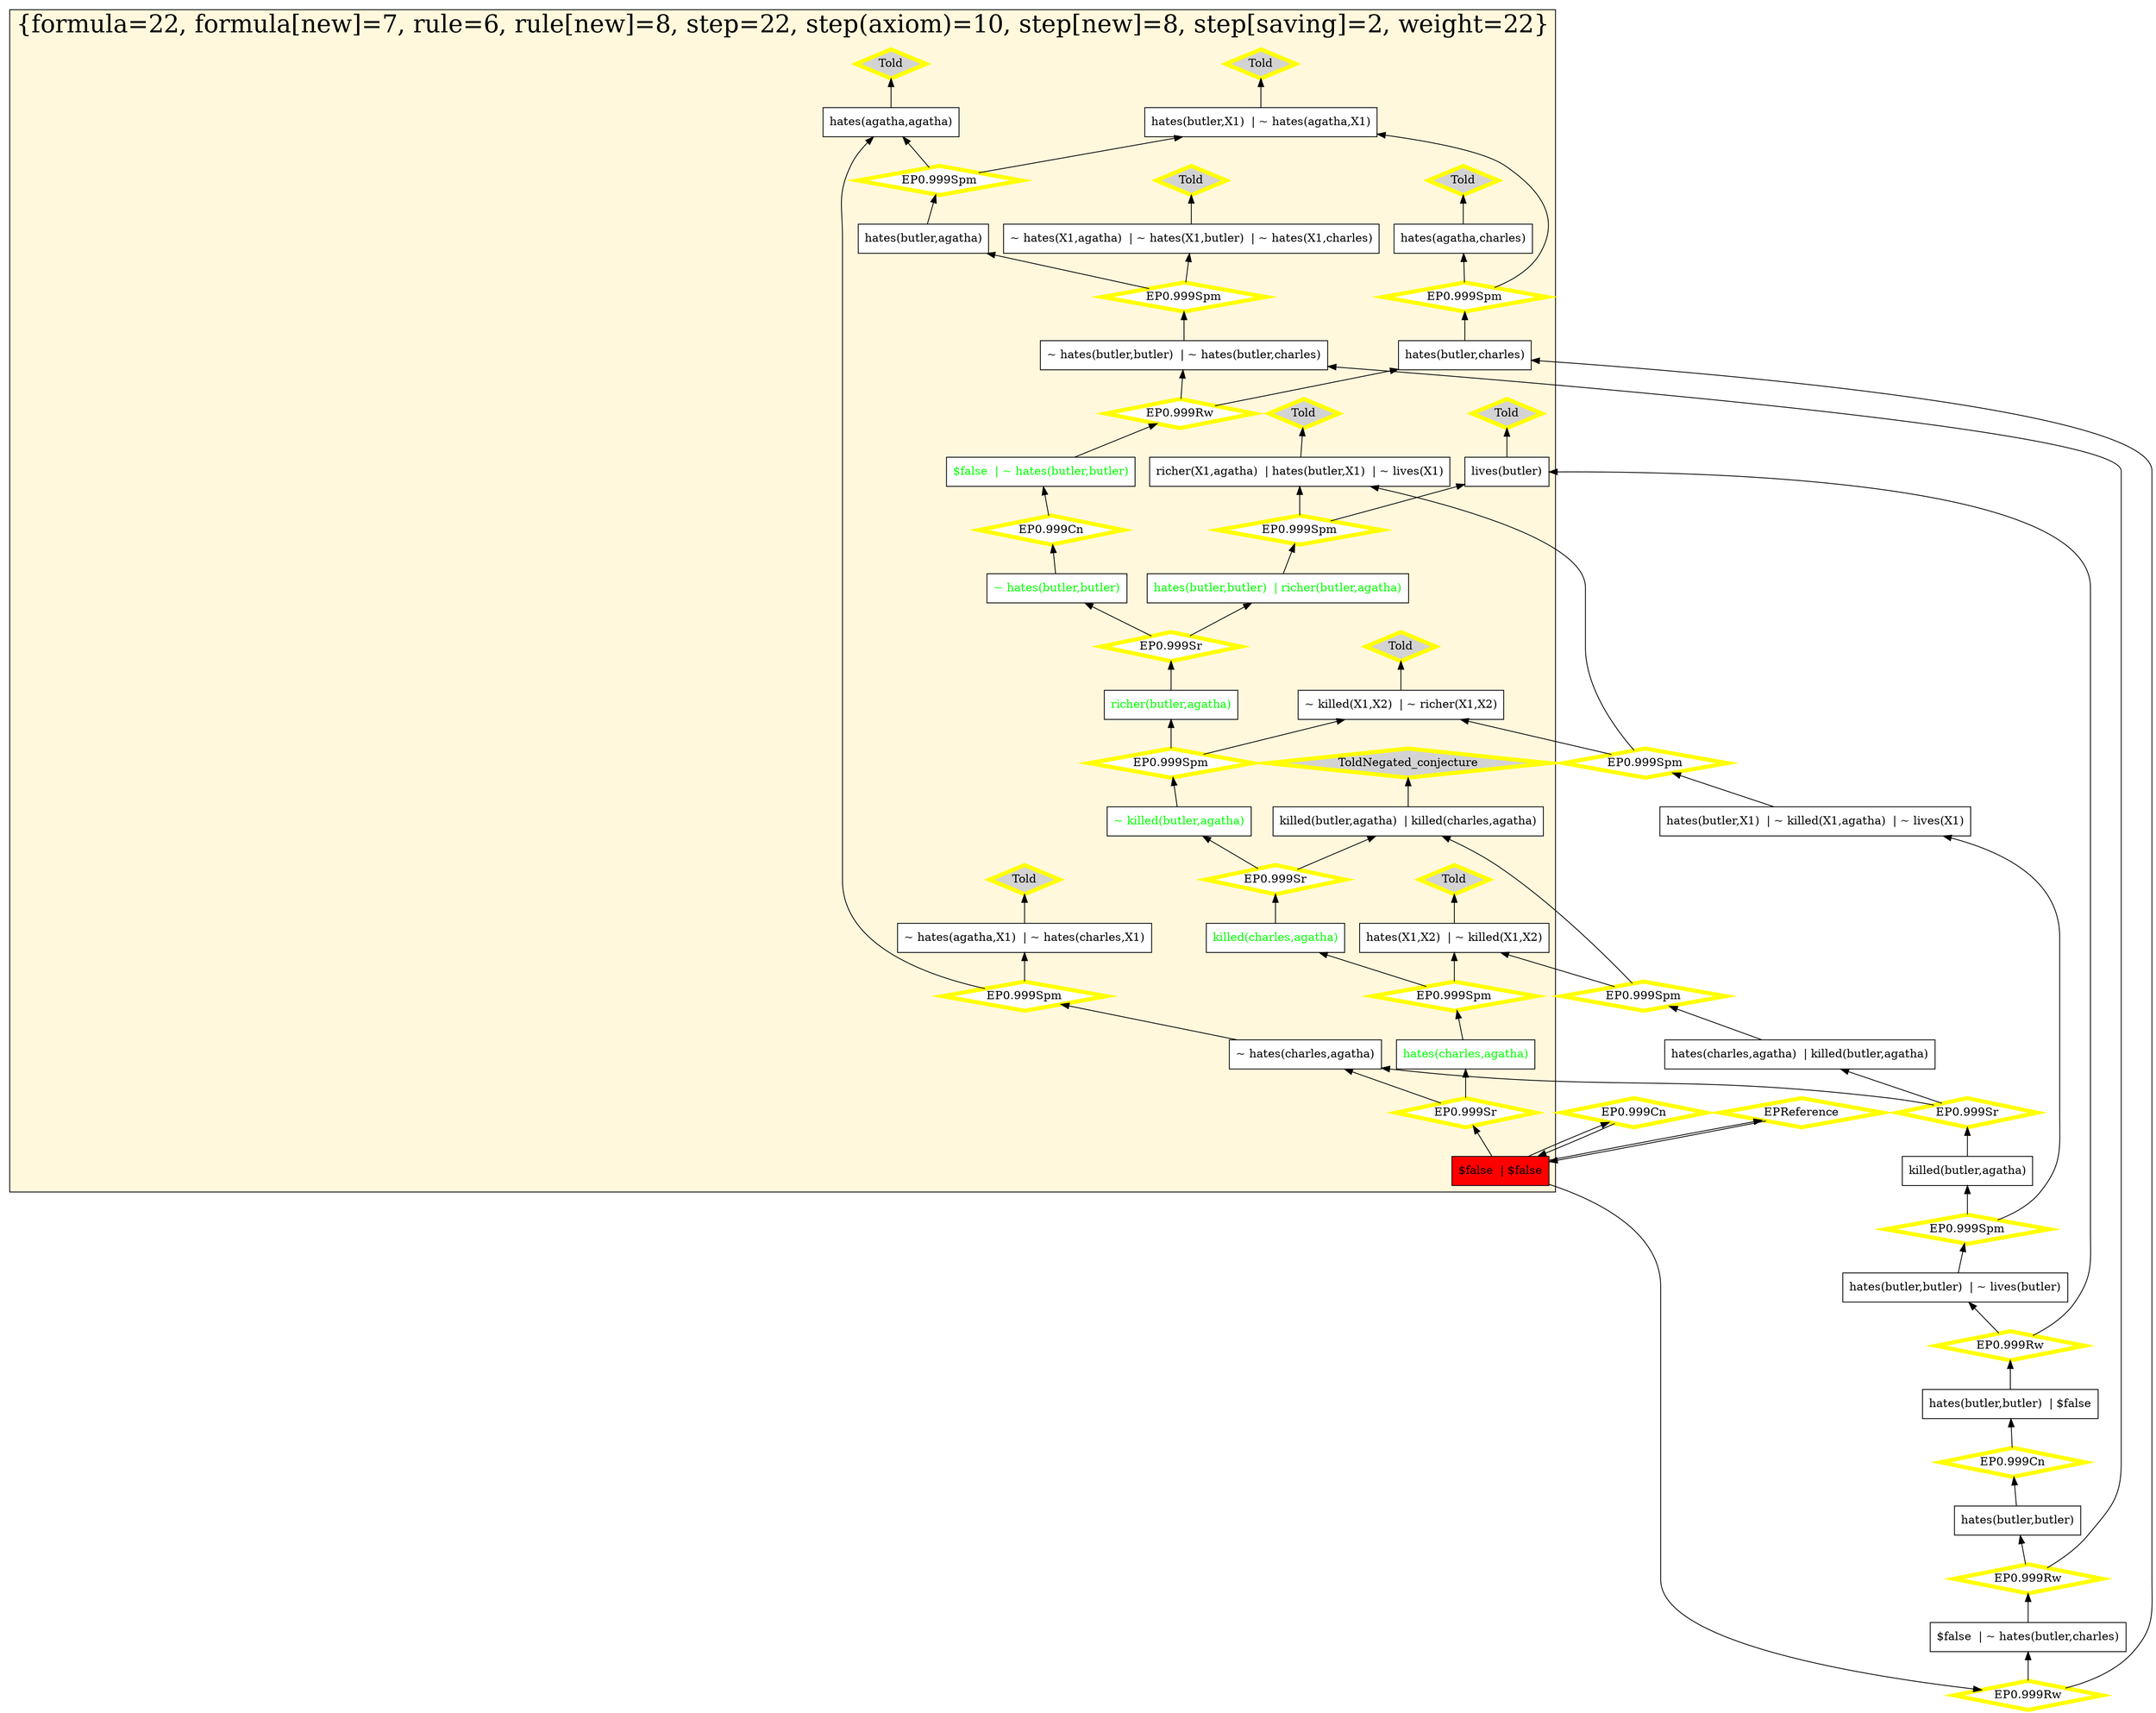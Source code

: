 digraph g 
{ rankdir=BT;
   
  "x_970" [ URL="http://inference-web.org/proofs/tptp/Solutions/PUZ/PUZ001-1/EP---1.1/answer.owl#ns_5_conclusion" color="black" shape="box" label="~ hates(agatha,X1)  | ~ hates(charles,X1)" fillcolor="white" style="filled"  ];
  "x_940" [ URL="http://inference-web.org/proofs/tptp/Solutions/PUZ/PUZ001-1/EP---1.1/answer.owl#ns_14_conclusion" color="black" shape="box" label="hates(butler,agatha)" fillcolor="white" style="filled"  ];
  "x_971" [ fontcolor="green" color="black" shape="box" label="hates(charles,agatha)" fillcolor="white" style="filled"  ];
  "x_857" [ URL="http://inference-web.org/proofs/tptp/Solutions/PUZ/PUZ001-1/EP---1.1/answer.owl#ns_4_conclusion" color="black" shape="box" label="~ killed(X1,X2)  | ~ richer(X1,X2)" fillcolor="white" style="filled"  ];
  "x_973" [ fontcolor="green" color="black" shape="box" label="richer(butler,agatha)" fillcolor="white" style="filled"  ];
  "x_861" [ fontcolor="green" color="black" shape="box" label="~ hates(butler,butler)" fillcolor="white" style="filled"  ];
  "x_998" [ URL="http://inference-web.org/proofs/tptp/Solutions/PUZ/PUZ001-1/EP---1.1/answer.owl#ns_16_conclusion" color="black" shape="box" label="~ hates(charles,agatha)" fillcolor="white" style="filled"  ];
  "x_975" [ URL="http://inference-web.org/proofs/tptp/Solutions/PUZ/PUZ001-1/EP---1.1/answer.owl#ns_31_conclusion" color="black" shape="box" label="hates(butler,butler)" fillcolor="white" style="filled"  ];
  "x_830" [ URL="http://inference-web.org/proofs/tptp/Solutions/PUZ/PUZ001-1/EP---1.1/answer.owl#ns_22_conclusion" color="black" shape="box" label="~ hates(butler,butler)  | ~ hates(butler,charles)" fillcolor="white" style="filled"  ];
  "x_830" [ color="black" shape="box" label="~ hates(butler,butler)  | ~ hates(butler,charles)" fillcolor="white" style="filled"  ];
  "x_886" [ fontcolor="green" color="black" shape="box" label="~ hates(butler,butler)  | $false" fillcolor="white" style="filled"  ];
  "x_904" [ color="black" shape="box" label="lives(butler)" fillcolor="white" style="filled"  ];
  "x_977" [ URL="http://inference-web.org/proofs/tptp/Solutions/PUZ/PUZ001-1/EP---1.1/answer.owl#ns_34_conclusion" color="black" shape="box" label="$false" fillcolor="red" style="filled"  ];
  "x_829" [ URL="http://inference-web.org/proofs/tptp/Solutions/PUZ/PUZ001-1/EP---1.1/answer.owl#ns_13_conclusion" color="black" shape="box" label="hates(charles,agatha)  | killed(butler,agatha)" fillcolor="white" style="filled"  ];
  "x_1002" [ color="black" shape="box" label="hates(X1,X2)  | ~ killed(X1,X2)" fillcolor="white" style="filled"  ];
  "x_977" [ color="black" shape="box" label="$false" fillcolor="red" style="filled"  ];
  "x_861" [ fontcolor="green" color="black" shape="box" label="~ hates(butler,butler)" fillcolor="white" style="filled"  ];
  "x_971" [ fontcolor="green" color="black" shape="box" label="hates(charles,agatha)" fillcolor="white" style="filled"  ];
  "x_858" [ URL="http://inference-web.org/proofs/tptp/Solutions/PUZ/PUZ001-1/EP---1.1/answer.owl#ns_10_conclusion" color="black" shape="box" label="hates(butler,X1)  | ~ hates(agatha,X1)" fillcolor="white" style="filled"  ];
  "x_945" [ URL="http://inference-web.org/proofs/tptp/Solutions/PUZ/PUZ001-1/EP---1.1/answer.owl#ns_8_conclusion" color="black" shape="box" label="hates(agatha,charles)" fillcolor="white" style="filled"  ];
  "x_1002" [ URL="http://inference-web.org/proofs/tptp/Solutions/PUZ/PUZ001-1/EP---1.1/answer.owl#ns_9_conclusion" color="black" shape="box" label="hates(X1,X2)  | ~ killed(X1,X2)" fillcolor="white" style="filled"  ];
  "x_857" [ color="black" shape="box" label="~ killed(X1,X2)  | ~ richer(X1,X2)" fillcolor="white" style="filled"  ];
  "x_924" [ fontcolor="green" color="black" shape="box" label="~ killed(butler,agatha)" fillcolor="white" style="filled"  ];
  "x_919" [ URL="http://inference-web.org/proofs/tptp/Solutions/PUZ/PUZ001-1/EP---1.1/answer.owl#ns_29_conclusion" color="black" shape="box" label="hates(butler,butler)  | ~ lives(butler)" fillcolor="white" style="filled"  ];
  "x_794" [ URL="http://inference-web.org/proofs/tptp/Solutions/PUZ/PUZ001-1/EP---1.1/answer.owl#ns_18_conclusion" color="black" shape="box" label="hates(butler,X1)  | ~ killed(X1,agatha)  | ~ lives(X1)" fillcolor="white" style="filled"  ];
  "x_920" [ color="black" shape="box" label="hates(butler,charles)" fillcolor="white" style="filled"  ];
  "x_877" [ URL="http://inference-web.org/proofs/tptp/Solutions/PUZ/PUZ001-1/EP---1.1/answer.owl#ns_32_conclusion" color="black" shape="box" label="$false  | ~ hates(butler,charles)" fillcolor="white" style="filled"  ];
  "x_904" [ URL="http://inference-web.org/proofs/tptp/Solutions/PUZ/PUZ001-1/EP---1.1/answer.owl#ns_2_conclusion" color="black" shape="box" label="lives(butler)" fillcolor="white" style="filled"  ];
  "x_973" [ fontcolor="green" color="black" shape="box" label="richer(butler,agatha)" fillcolor="white" style="filled"  ];
  "x_879" [ fontcolor="green" color="black" shape="box" label="killed(charles,agatha)" fillcolor="white" style="filled"  ];
  "x_893" [ fontcolor="green" color="black" shape="box" label="hates(butler,butler)  | richer(butler,agatha)" fillcolor="white" style="filled"  ];
  "x_924" [ fontcolor="green" color="black" shape="box" label="~ killed(butler,agatha)" fillcolor="white" style="filled"  ];
  "x_962" [ URL="http://inference-web.org/proofs/tptp/Solutions/PUZ/PUZ001-1/EP---1.1/answer.owl#ns_7_conclusion" color="black" shape="box" label="hates(agatha,agatha)" fillcolor="white" style="filled"  ];
  "x_920" [ URL="http://inference-web.org/proofs/tptp/Solutions/PUZ/PUZ001-1/EP---1.1/answer.owl#ns_15_conclusion" color="black" shape="box" label="hates(butler,charles)" fillcolor="white" style="filled"  ];
  "x_898" [ color="black" shape="box" label="richer(X1,agatha)  | hates(butler,X1)  | ~ lives(X1)" fillcolor="white" style="filled"  ];
  "x_890" [ URL="http://inference-web.org/proofs/tptp/Solutions/PUZ/PUZ001-1/EP---1.1/answer.owl#ns_30_conclusion" color="black" shape="box" label="hates(butler,butler)  | $false" fillcolor="white" style="filled"  ];
  "x_977" [ URL="http://inference-web.org/proofs/tptp/Solutions/PUZ/PUZ001-1/EP---1.1/answer.owl#ns_35_conclusion" color="black" shape="box" label="$false" fillcolor="red" style="filled"  ];
  "x_788" [ color="black" shape="box" label="killed(butler,agatha)  | killed(charles,agatha)" fillcolor="white" style="filled"  ];
  "x_893" [ fontcolor="green" color="black" shape="box" label="hates(butler,butler)  | richer(butler,agatha)" fillcolor="white" style="filled"  ];
  "x_810" [ URL="http://inference-web.org/proofs/tptp/Solutions/PUZ/PUZ001-1/EP---1.1/answer.owl#ns_6_conclusion" color="black" shape="box" label="~ hates(X1,agatha)  | ~ hates(X1,butler)  | ~ hates(X1,charles)" fillcolor="white" style="filled"  ];
  "x_1023" [ URL="http://inference-web.org/proofs/tptp/Solutions/PUZ/PUZ001-1/EP---1.1/answer.owl#ns_25_conclusion" color="black" shape="box" label="killed(butler,agatha)" fillcolor="white" style="filled"  ];
  "x_977" [ URL="http://inference-web.org/proofs/tptp/Solutions/PUZ/PUZ001-1/EP---1.1/answer.owl#ns_33_conclusion" color="black" shape="box" label="$false  | $false" fillcolor="red" style="filled"  ];
  "x_788" [ URL="http://inference-web.org/proofs/tptp/Solutions/PUZ/PUZ001-1/EP---1.1/answer.owl#ns_12_conclusion" color="black" shape="box" label="killed(butler,agatha)  | killed(charles,agatha)" fillcolor="white" style="filled"  ];
  "x_886" [ fontcolor="green" color="black" shape="box" label="$false  | ~ hates(butler,butler)" fillcolor="white" style="filled"  ];
  "x_898" [ URL="http://inference-web.org/proofs/tptp/Solutions/PUZ/PUZ001-1/EP---1.1/answer.owl#ns_11_conclusion" color="black" shape="box" label="richer(X1,agatha)  | hates(butler,X1)  | ~ lives(X1)" fillcolor="white" style="filled"  ];
  "x_998" [ color="black" shape="box" label="~ hates(charles,agatha)" fillcolor="white" style="filled"  ];
  "490ca8fb:1242f8625f3:-781e" [ URL="http://browser.inference-web.org/iwbrowser/BrowseNodeSet?url=http%3A%2F%2Finference-web.org%2Fproofs%2Ftptp%2FSolutions%2FPUZ%2FPUZ001-1%2FEP---0.999%2Fanswer.owl%23ns_27" color="yellow" shape="diamond" label="EP0.999Rw" fillcolor="white" style="filled" penwidth="5"  ];
  "x_886" -> "490ca8fb:1242f8625f3:-781e";
  "490ca8fb:1242f8625f3:-781e" -> "x_830";
  "490ca8fb:1242f8625f3:-781e" -> "x_920";
  "490ca8fb:1242f8625f3:-77d9" [ URL="http://browser.inference-web.org/iwbrowser/BrowseNodeSet?url=http%3A%2F%2Finference-web.org%2Fproofs%2Ftptp%2FSolutions%2FPUZ%2FPUZ001-1%2FEP---1.0%2Fanswer.owl%23ns_33" color="yellow" shape="diamond" label="EP0.999Sr" fillcolor="white" style="filled" penwidth="5"  ];
  "x_977" -> "490ca8fb:1242f8625f3:-77d9";
  "490ca8fb:1242f8625f3:-77d9" -> "x_971";
  "490ca8fb:1242f8625f3:-77d9" -> "x_998";
  "490ca8fb:1242f8625f3:-774c" [ URL="http://browser.inference-web.org/iwbrowser/BrowseNodeSet?url=http%3A%2F%2Finference-web.org%2Fproofs%2Ftptp%2FSolutions%2FPUZ%2FPUZ001-1%2FEP---1.1%2Fanswer.owl%23ns_5" color="yellow" shape="diamond" label="Told" fillcolor="lightgrey" style="filled" penwidth="5"  ];
  "x_970" -> "490ca8fb:1242f8625f3:-774c";
  "490ca8fb:1242f8625f3:-7746" [ URL="http://browser.inference-web.org/iwbrowser/BrowseNodeSet?url=http%3A%2F%2Finference-web.org%2Fproofs%2Ftptp%2FSolutions%2FPUZ%2FPUZ001-1%2FEP---1.1%2Fanswer.owl%23ns_12" color="yellow" shape="diamond" label="ToldNegated_conjecture" fillcolor="lightgrey" style="filled" penwidth="5"  ];
  "x_788" -> "490ca8fb:1242f8625f3:-7746";
  "490ca8fb:1242f8625f3:-776e" [ URL="http://browser.inference-web.org/iwbrowser/BrowseNodeSet?url=http%3A%2F%2Finference-web.org%2Fproofs%2Ftptp%2FSolutions%2FPUZ%2FPUZ001-1%2FEP---1.1%2Fanswer.owl%23ns_34" color="yellow" shape="diamond" label="EP0.999Cn" fillcolor="white" style="filled" penwidth="5"  ];
  "x_977" -> "490ca8fb:1242f8625f3:-776e";
  "490ca8fb:1242f8625f3:-776e" -> "x_977";
  "490ca8fb:1242f8625f3:-7763" [ URL="http://browser.inference-web.org/iwbrowser/BrowseNodeSet?url=http%3A%2F%2Finference-web.org%2Fproofs%2Ftptp%2FSolutions%2FPUZ%2FPUZ001-1%2FEP---1.1%2Fanswer.owl%23ns_32" color="yellow" shape="diamond" label="EP0.999Rw" fillcolor="white" style="filled" penwidth="5"  ];
  "x_877" -> "490ca8fb:1242f8625f3:-7763";
  "490ca8fb:1242f8625f3:-7763" -> "x_830";
  "490ca8fb:1242f8625f3:-7763" -> "x_975";
  "490ca8fb:1242f8625f3:-773a" [ URL="http://browser.inference-web.org/iwbrowser/BrowseNodeSet?url=http%3A%2F%2Finference-web.org%2Fproofs%2Ftptp%2FSolutions%2FPUZ%2FPUZ001-1%2FEP---1.1%2Fanswer.owl%23ns_4" color="yellow" shape="diamond" label="Told" fillcolor="lightgrey" style="filled" penwidth="5"  ];
  "x_857" -> "490ca8fb:1242f8625f3:-773a";
  "490ca8fb:1242f8625f3:-7734" [ URL="http://browser.inference-web.org/iwbrowser/BrowseNodeSet?url=http%3A%2F%2Finference-web.org%2Fproofs%2Ftptp%2FSolutions%2FPUZ%2FPUZ001-1%2FEP---1.1%2Fanswer.owl%23ns_14" color="yellow" shape="diamond" label="EP0.999Spm" fillcolor="white" style="filled" penwidth="5"  ];
  "x_940" -> "490ca8fb:1242f8625f3:-7734";
  "490ca8fb:1242f8625f3:-7734" -> "x_858";
  "490ca8fb:1242f8625f3:-7734" -> "x_962";
  "490ca8fb:1242f8625f3:-776c" [ URL="http://browser.inference-web.org/iwbrowser/BrowseNodeSet?url=http%3A%2F%2Finference-web.org%2Fproofs%2Ftptp%2FSolutions%2FPUZ%2FPUZ001-1%2FEP---1.1%2Fanswer.owl%23ns_33" color="yellow" shape="diamond" label="EP0.999Rw" fillcolor="white" style="filled" penwidth="5"  ];
  "x_977" -> "490ca8fb:1242f8625f3:-776c";
  "490ca8fb:1242f8625f3:-776c" -> "x_877";
  "490ca8fb:1242f8625f3:-776c" -> "x_920";
  "490ca8fb:1242f8625f3:-7836" [ URL="http://browser.inference-web.org/iwbrowser/BrowseNodeSet?url=http%3A%2F%2Finference-web.org%2Fproofs%2Ftptp%2FSolutions%2FPUZ%2FPUZ001-1%2FEP---0.999%2Fanswer.owl%23ns_32" color="yellow" shape="diamond" label="EP0.999Spm" fillcolor="white" style="filled" penwidth="5"  ];
  "x_971" -> "490ca8fb:1242f8625f3:-7836";
  "490ca8fb:1242f8625f3:-7836" -> "x_879";
  "490ca8fb:1242f8625f3:-7836" -> "x_1002";
  "490ca8fb:1242f8625f3:-7770" [ URL="http://browser.inference-web.org/iwbrowser/BrowseNodeSet?url=http%3A%2F%2Finference-web.org%2Fproofs%2Ftptp%2FSolutions%2FPUZ%2FPUZ001-1%2FEP---1.1%2Fanswer.owl%23answer" color="yellow" shape="diamond" label="EPReference" fillcolor="white" style="filled" penwidth="5"  ];
  "x_977" -> "490ca8fb:1242f8625f3:-7770";
  "490ca8fb:1242f8625f3:-7770" -> "x_977";
  "490ca8fb:1242f8625f3:-775b" [ URL="http://browser.inference-web.org/iwbrowser/BrowseNodeSet?url=http%3A%2F%2Finference-web.org%2Fproofs%2Ftptp%2FSolutions%2FPUZ%2FPUZ001-1%2FEP---1.1%2Fanswer.owl%23ns_2" color="yellow" shape="diamond" label="Told" fillcolor="lightgrey" style="filled" penwidth="5"  ];
  "x_904" -> "490ca8fb:1242f8625f3:-775b";
  "490ca8fb:1242f8625f3:-7766" [ URL="http://browser.inference-web.org/iwbrowser/BrowseNodeSet?url=http%3A%2F%2Finference-web.org%2Fproofs%2Ftptp%2FSolutions%2FPUZ%2FPUZ001-1%2FEP---1.1%2Fanswer.owl%23ns_8" color="yellow" shape="diamond" label="Told" fillcolor="lightgrey" style="filled" penwidth="5"  ];
  "x_945" -> "490ca8fb:1242f8625f3:-7766";
  "490ca8fb:1242f8625f3:-7758" [ URL="http://browser.inference-web.org/iwbrowser/BrowseNodeSet?url=http%3A%2F%2Finference-web.org%2Fproofs%2Ftptp%2FSolutions%2FPUZ%2FPUZ001-1%2FEP---1.1%2Fanswer.owl%23ns_29" color="yellow" shape="diamond" label="EP0.999Spm" fillcolor="white" style="filled" penwidth="5"  ];
  "x_919" -> "490ca8fb:1242f8625f3:-7758";
  "490ca8fb:1242f8625f3:-7758" -> "x_794";
  "490ca8fb:1242f8625f3:-7758" -> "x_1023";
  "490ca8fb:1242f8625f3:-77c0" [ URL="http://browser.inference-web.org/iwbrowser/BrowseNodeSet?url=http%3A%2F%2Finference-web.org%2Fproofs%2Ftptp%2FSolutions%2FPUZ%2FPUZ001-1%2FEP---1.0%2Fanswer.owl%23ns_30" color="yellow" shape="diamond" label="EP0.999Spm" fillcolor="white" style="filled" penwidth="5"  ];
  "x_924" -> "490ca8fb:1242f8625f3:-77c0";
  "490ca8fb:1242f8625f3:-77c0" -> "x_857";
  "490ca8fb:1242f8625f3:-77c0" -> "x_973";
  "490ca8fb:1242f8625f3:-7831" [ URL="http://browser.inference-web.org/iwbrowser/BrowseNodeSet?url=http%3A%2F%2Finference-web.org%2Fproofs%2Ftptp%2FSolutions%2FPUZ%2FPUZ001-1%2FEP---0.999%2Fanswer.owl%23ns_31" color="yellow" shape="diamond" label="EP0.999Sr" fillcolor="white" style="filled" penwidth="5"  ];
  "x_879" -> "490ca8fb:1242f8625f3:-7831";
  "490ca8fb:1242f8625f3:-7831" -> "x_788";
  "490ca8fb:1242f8625f3:-7831" -> "x_924";
  "490ca8fb:1242f8625f3:-7752" [ URL="http://browser.inference-web.org/iwbrowser/BrowseNodeSet?url=http%3A%2F%2Finference-web.org%2Fproofs%2Ftptp%2FSolutions%2FPUZ%2FPUZ001-1%2FEP---1.1%2Fanswer.owl%23ns_16" color="yellow" shape="diamond" label="EP0.999Spm" fillcolor="white" style="filled" penwidth="5"  ];
  "x_998" -> "490ca8fb:1242f8625f3:-7752";
  "490ca8fb:1242f8625f3:-7752" -> "x_962";
  "490ca8fb:1242f8625f3:-7752" -> "x_970";
  "490ca8fb:1242f8625f3:-7743" [ URL="http://browser.inference-web.org/iwbrowser/BrowseNodeSet?url=http%3A%2F%2Finference-web.org%2Fproofs%2Ftptp%2FSolutions%2FPUZ%2FPUZ001-1%2FEP---1.1%2Fanswer.owl%23ns_9" color="yellow" shape="diamond" label="Told" fillcolor="lightgrey" style="filled" penwidth="5"  ];
  "x_1002" -> "490ca8fb:1242f8625f3:-7743";
  "490ca8fb:1242f8625f3:-7760" [ URL="http://browser.inference-web.org/iwbrowser/BrowseNodeSet?url=http%3A%2F%2Finference-web.org%2Fproofs%2Ftptp%2FSolutions%2FPUZ%2FPUZ001-1%2FEP---1.1%2Fanswer.owl%23ns_31" color="yellow" shape="diamond" label="EP0.999Cn" fillcolor="white" style="filled" penwidth="5"  ];
  "x_975" -> "490ca8fb:1242f8625f3:-7760";
  "490ca8fb:1242f8625f3:-7760" -> "x_890";
  "490ca8fb:1242f8625f3:-773d" [ URL="http://browser.inference-web.org/iwbrowser/BrowseNodeSet?url=http%3A%2F%2Finference-web.org%2Fproofs%2Ftptp%2FSolutions%2FPUZ%2FPUZ001-1%2FEP---1.1%2Fanswer.owl%23ns_11" color="yellow" shape="diamond" label="Told" fillcolor="lightgrey" style="filled" penwidth="5"  ];
  "x_898" -> "490ca8fb:1242f8625f3:-773d";
  "490ca8fb:1242f8625f3:-7731" [ URL="http://browser.inference-web.org/iwbrowser/BrowseNodeSet?url=http%3A%2F%2Finference-web.org%2Fproofs%2Ftptp%2FSolutions%2FPUZ%2FPUZ001-1%2FEP---1.1%2Fanswer.owl%23ns_6" color="yellow" shape="diamond" label="Told" fillcolor="lightgrey" style="filled" penwidth="5"  ];
  "x_810" -> "490ca8fb:1242f8625f3:-7731";
  "490ca8fb:1242f8625f3:-774f" [ URL="http://browser.inference-web.org/iwbrowser/BrowseNodeSet?url=http%3A%2F%2Finference-web.org%2Fproofs%2Ftptp%2FSolutions%2FPUZ%2FPUZ001-1%2FEP---1.1%2Fanswer.owl%23ns_7" color="yellow" shape="diamond" label="Told" fillcolor="lightgrey" style="filled" penwidth="5"  ];
  "x_962" -> "490ca8fb:1242f8625f3:-774f";
  "490ca8fb:1242f8625f3:-7737" [ URL="http://browser.inference-web.org/iwbrowser/BrowseNodeSet?url=http%3A%2F%2Finference-web.org%2Fproofs%2Ftptp%2FSolutions%2FPUZ%2FPUZ001-1%2FEP---1.1%2Fanswer.owl%23ns_22" color="yellow" shape="diamond" label="EP0.999Spm" fillcolor="white" style="filled" penwidth="5"  ];
  "x_830" -> "490ca8fb:1242f8625f3:-7737";
  "490ca8fb:1242f8625f3:-7737" -> "x_810";
  "490ca8fb:1242f8625f3:-7737" -> "x_940";
  "490ca8fb:1242f8625f3:-7706" [ URL="http://browser.inference-web.org/iwbrowser/BrowseNodeSet?url=http%3A%2F%2Finference-web.org%2Fproofs%2Ftptp%2FSolutions%2FPUZ%2FPUZ001-1%2FEP---1.1pre%2Fanswer.owl%23ns_38" color="yellow" shape="diamond" label="EP0.999Cn" fillcolor="white" style="filled" penwidth="5"  ];
  "x_861" -> "490ca8fb:1242f8625f3:-7706";
  "490ca8fb:1242f8625f3:-7706" -> "x_886";
  "490ca8fb:1242f8625f3:-7827" [ URL="http://browser.inference-web.org/iwbrowser/BrowseNodeSet?url=http%3A%2F%2Finference-web.org%2Fproofs%2Ftptp%2FSolutions%2FPUZ%2FPUZ001-1%2FEP---0.999%2Fanswer.owl%23ns_29" color="yellow" shape="diamond" label="EP0.999Sr" fillcolor="white" style="filled" penwidth="5"  ];
  "x_973" -> "490ca8fb:1242f8625f3:-7827";
  "490ca8fb:1242f8625f3:-7827" -> "x_861";
  "490ca8fb:1242f8625f3:-7827" -> "x_893";
  "490ca8fb:1242f8625f3:-7755" [ URL="http://browser.inference-web.org/iwbrowser/BrowseNodeSet?url=http%3A%2F%2Finference-web.org%2Fproofs%2Ftptp%2FSolutions%2FPUZ%2FPUZ001-1%2FEP---1.1%2Fanswer.owl%23ns_25" color="yellow" shape="diamond" label="EP0.999Sr" fillcolor="white" style="filled" penwidth="5"  ];
  "x_1023" -> "490ca8fb:1242f8625f3:-7755";
  "490ca8fb:1242f8625f3:-7755" -> "x_829";
  "490ca8fb:1242f8625f3:-7755" -> "x_998";
  "490ca8fb:1242f8625f3:-778f" [ URL="http://browser.inference-web.org/iwbrowser/BrowseNodeSet?url=http%3A%2F%2Finference-web.org%2Fproofs%2Ftptp%2FSolutions%2FPUZ%2FPUZ001-1%2FEP---1.0%2Fanswer.owl%23ns_17" color="yellow" shape="diamond" label="EP0.999Spm" fillcolor="white" style="filled" penwidth="5"  ];
  "x_893" -> "490ca8fb:1242f8625f3:-778f";
  "490ca8fb:1242f8625f3:-778f" -> "x_898";
  "490ca8fb:1242f8625f3:-778f" -> "x_904";
  "490ca8fb:1242f8625f3:-7769" [ URL="http://browser.inference-web.org/iwbrowser/BrowseNodeSet?url=http%3A%2F%2Finference-web.org%2Fproofs%2Ftptp%2FSolutions%2FPUZ%2FPUZ001-1%2FEP---1.1%2Fanswer.owl%23ns_15" color="yellow" shape="diamond" label="EP0.999Spm" fillcolor="white" style="filled" penwidth="5"  ];
  "x_920" -> "490ca8fb:1242f8625f3:-7769";
  "490ca8fb:1242f8625f3:-7769" -> "x_858";
  "490ca8fb:1242f8625f3:-7769" -> "x_945";
  "490ca8fb:1242f8625f3:-7749" [ URL="http://browser.inference-web.org/iwbrowser/BrowseNodeSet?url=http%3A%2F%2Finference-web.org%2Fproofs%2Ftptp%2FSolutions%2FPUZ%2FPUZ001-1%2FEP---1.1%2Fanswer.owl%23ns_13" color="yellow" shape="diamond" label="EP0.999Spm" fillcolor="white" style="filled" penwidth="5"  ];
  "x_829" -> "490ca8fb:1242f8625f3:-7749";
  "490ca8fb:1242f8625f3:-7749" -> "x_788";
  "490ca8fb:1242f8625f3:-7749" -> "x_1002";
  "490ca8fb:1242f8625f3:-7740" [ URL="http://browser.inference-web.org/iwbrowser/BrowseNodeSet?url=http%3A%2F%2Finference-web.org%2Fproofs%2Ftptp%2FSolutions%2FPUZ%2FPUZ001-1%2FEP---1.1%2Fanswer.owl%23ns_18" color="yellow" shape="diamond" label="EP0.999Spm" fillcolor="white" style="filled" penwidth="5"  ];
  "x_794" -> "490ca8fb:1242f8625f3:-7740";
  "490ca8fb:1242f8625f3:-7740" -> "x_857";
  "490ca8fb:1242f8625f3:-7740" -> "x_898";
  "490ca8fb:1242f8625f3:-7773" [ URL="http://browser.inference-web.org/iwbrowser/BrowseNodeSet?url=http%3A%2F%2Finference-web.org%2Fproofs%2Ftptp%2FSolutions%2FPUZ%2FPUZ001-1%2FEP---1.1%2Fanswer.owl%23ns_10" color="yellow" shape="diamond" label="Told" fillcolor="lightgrey" style="filled" penwidth="5"  ];
  "x_858" -> "490ca8fb:1242f8625f3:-7773";
  "490ca8fb:1242f8625f3:-775e" [ URL="http://browser.inference-web.org/iwbrowser/BrowseNodeSet?url=http%3A%2F%2Finference-web.org%2Fproofs%2Ftptp%2FSolutions%2FPUZ%2FPUZ001-1%2FEP---1.1%2Fanswer.owl%23ns_30" color="yellow" shape="diamond" label="EP0.999Rw" fillcolor="white" style="filled" penwidth="5"  ];
  "x_890" -> "490ca8fb:1242f8625f3:-775e";
  "490ca8fb:1242f8625f3:-775e" -> "x_904";
  "490ca8fb:1242f8625f3:-775e" -> "x_919";
  
 subgraph cluster_opt 
{ labelloc=b label="{formula=22, formula[new]=7, rule=6, rule[new]=8, step=22, step(axiom)=10, step[new]=8, step[saving]=2, weight=22}" 
 fontsize=30 fillcolor=cornsilk style=filled 
  x_924 ; x_788 ; x_920 ; x_886 ; x_858 ; x_857 ; x_977 ; x_830 ; x_893 ; x_945 ; x_861 ; x_971 ; x_970 ; x_940 ; x_1002 ; x_973 ; x_904 ; x_962 ; x_898 ; x_810 ; x_879 ; x_998 ; "490ca8fb:1242f8625f3:-77c0" ;
 "490ca8fb:1242f8625f3:-7831" ;
 "490ca8fb:1242f8625f3:-781e" ;
 "490ca8fb:1242f8625f3:-7752" ;
 "490ca8fb:1242f8625f3:-7743" ;
 "490ca8fb:1242f8625f3:-774c" ;
 "490ca8fb:1242f8625f3:-773d" ;
 "490ca8fb:1242f8625f3:-77d9" ;
 "490ca8fb:1242f8625f3:-7746" ;
 "490ca8fb:1242f8625f3:-773a" ;
 "490ca8fb:1242f8625f3:-7734" ;
 "490ca8fb:1242f8625f3:-7731" ;
 "490ca8fb:1242f8625f3:-774f" ;
 "490ca8fb:1242f8625f3:-7737" ;
 "490ca8fb:1242f8625f3:-7706" ;
 "490ca8fb:1242f8625f3:-7827" ;
 "490ca8fb:1242f8625f3:-778f" ;
 "490ca8fb:1242f8625f3:-7836" ;
 "490ca8fb:1242f8625f3:-7769" ;
 "490ca8fb:1242f8625f3:-775b" ;
 "490ca8fb:1242f8625f3:-7773" ;
 "490ca8fb:1242f8625f3:-7766" ;
 
}
 
}
